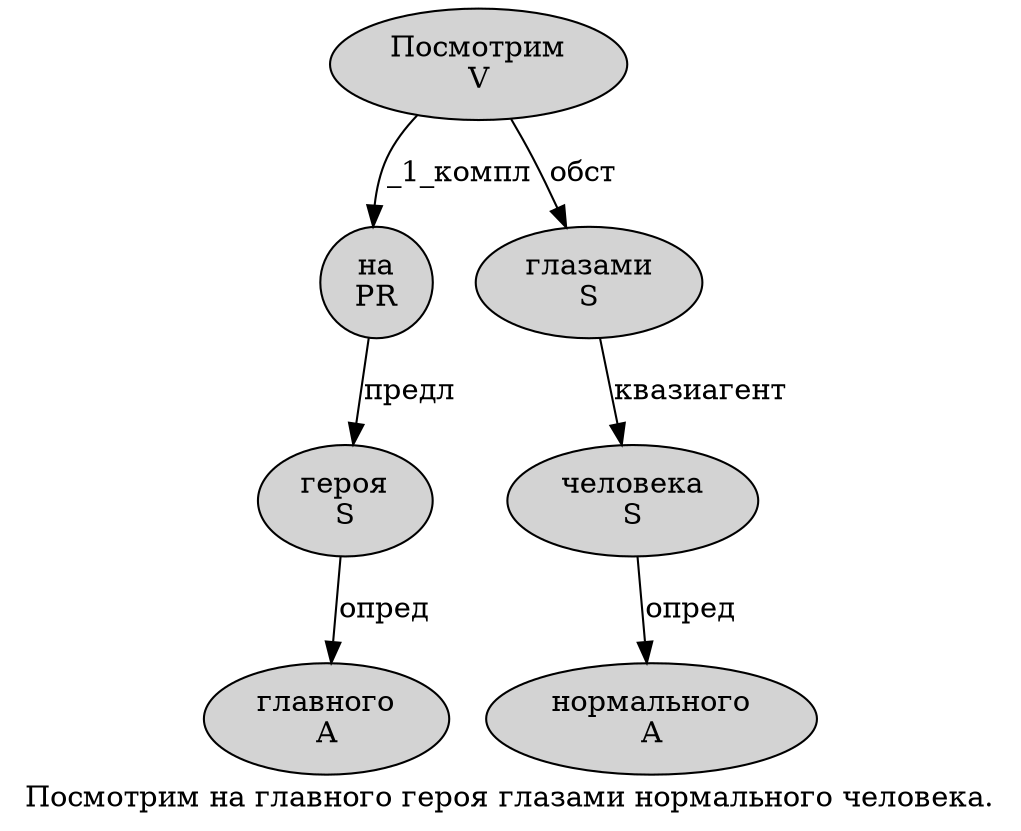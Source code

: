 digraph SENTENCE_4285 {
	graph [label="Посмотрим на главного героя глазами нормального человека."]
	node [style=filled]
		0 [label="Посмотрим
V" color="" fillcolor=lightgray penwidth=1 shape=ellipse]
		1 [label="на
PR" color="" fillcolor=lightgray penwidth=1 shape=ellipse]
		2 [label="главного
A" color="" fillcolor=lightgray penwidth=1 shape=ellipse]
		3 [label="героя
S" color="" fillcolor=lightgray penwidth=1 shape=ellipse]
		4 [label="глазами
S" color="" fillcolor=lightgray penwidth=1 shape=ellipse]
		5 [label="нормального
A" color="" fillcolor=lightgray penwidth=1 shape=ellipse]
		6 [label="человека
S" color="" fillcolor=lightgray penwidth=1 shape=ellipse]
			1 -> 3 [label="предл"]
			0 -> 1 [label="_1_компл"]
			0 -> 4 [label="обст"]
			4 -> 6 [label="квазиагент"]
			3 -> 2 [label="опред"]
			6 -> 5 [label="опред"]
}